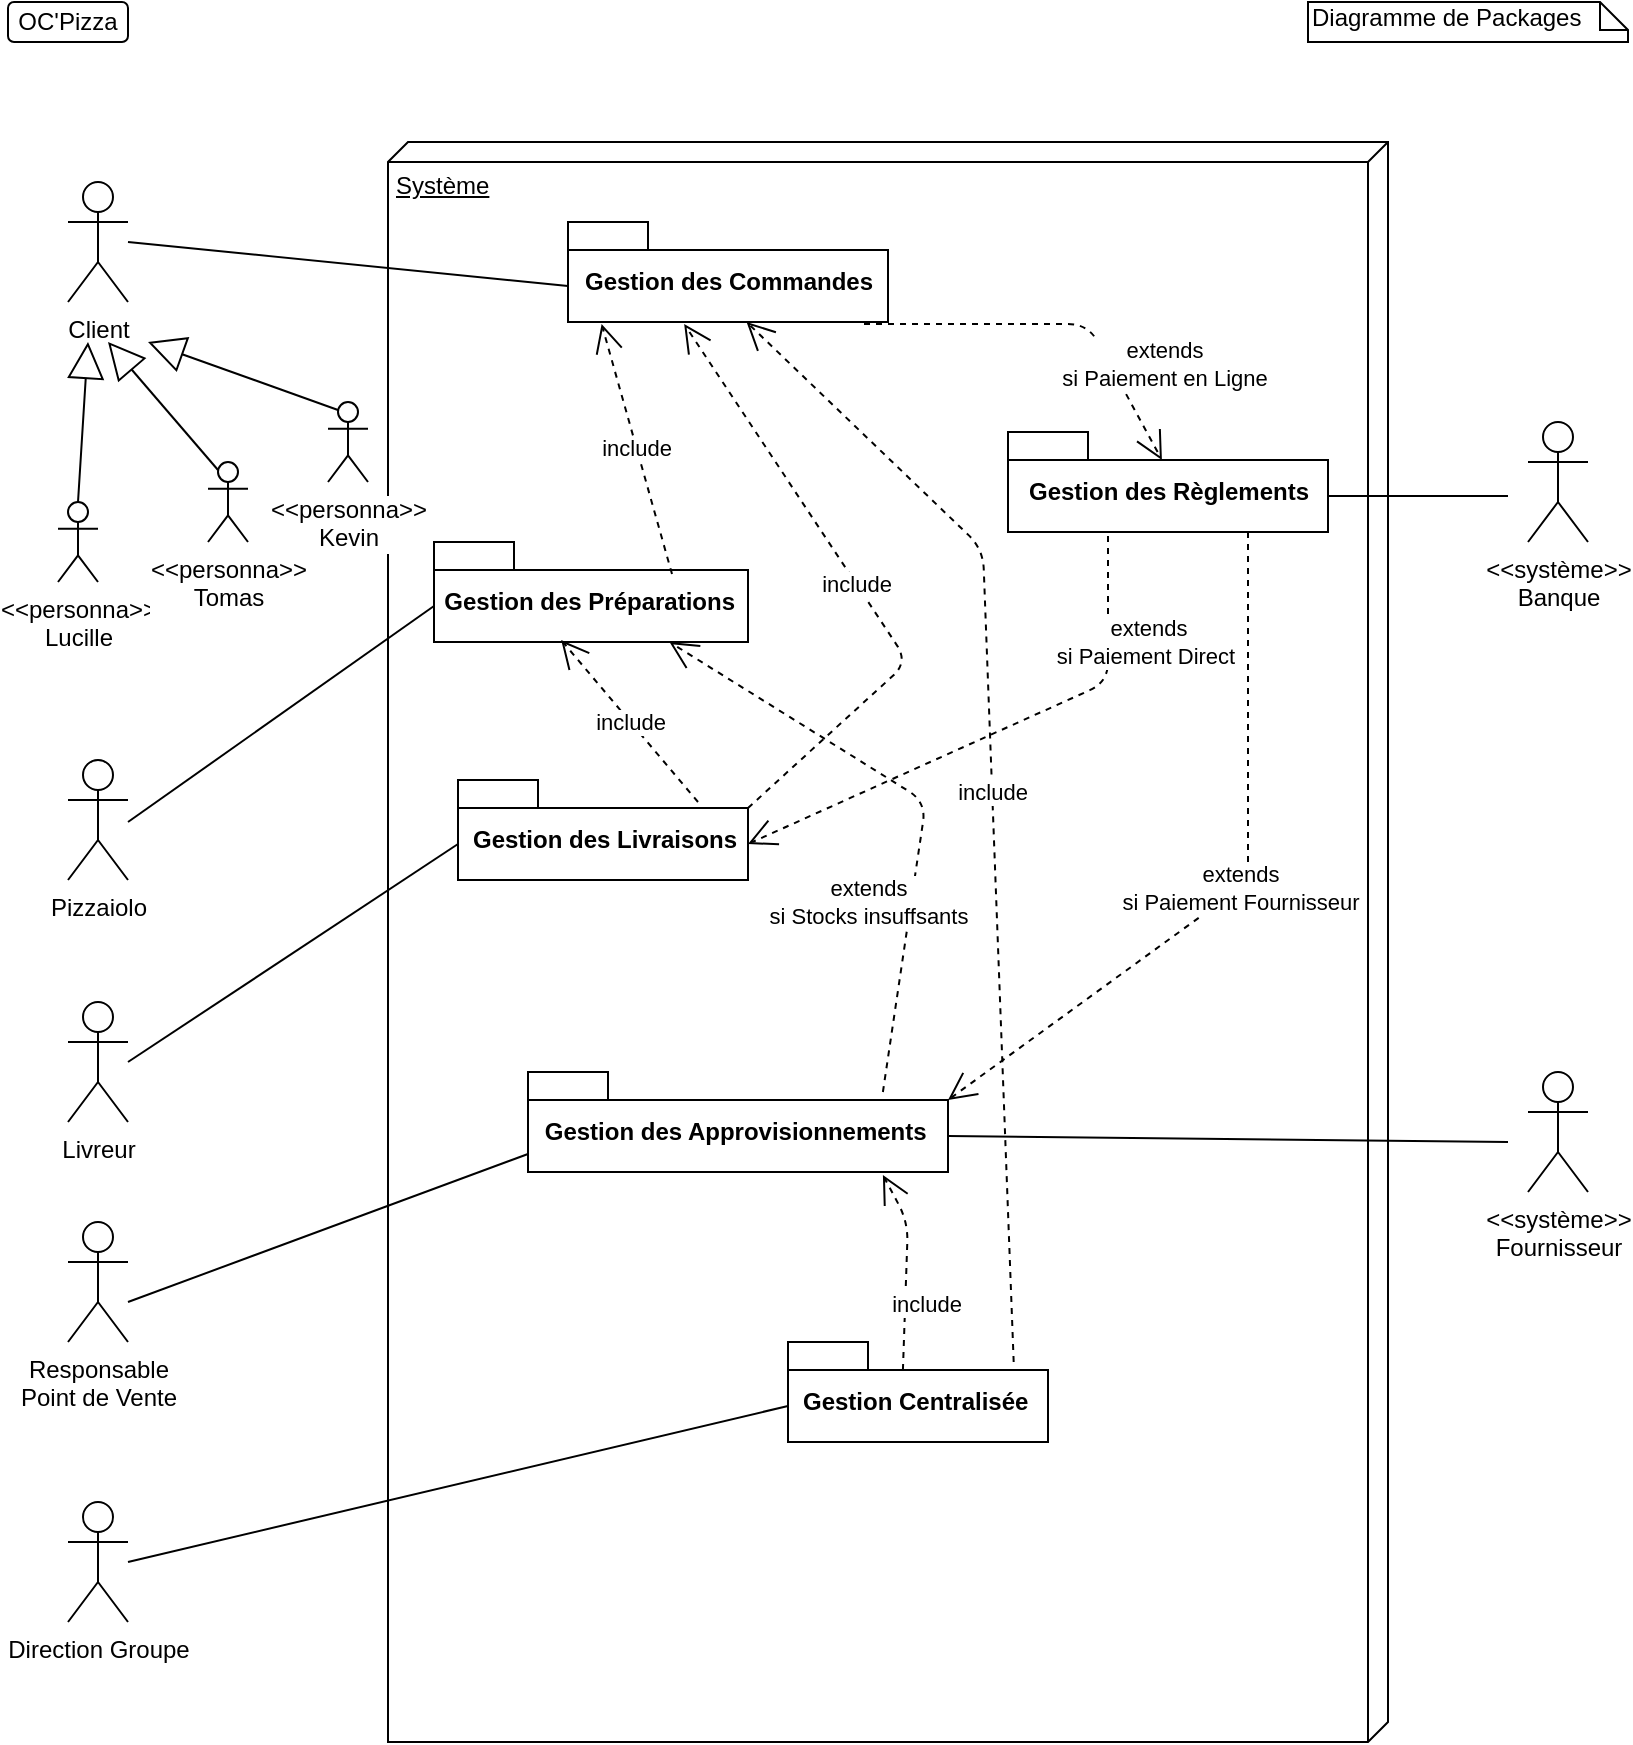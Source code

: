 <mxfile version="12.2.2" type="device" pages="1"><diagram id="ZVZr_ygmx5iWLDqqZzpk" name="Page-1"><mxGraphModel dx="1121" dy="643" grid="1" gridSize="10" guides="1" tooltips="1" connect="1" arrows="1" fold="1" page="1" pageScale="1" pageWidth="827" pageHeight="1169" math="0" shadow="0"><root><mxCell id="0"/><mxCell id="1" parent="0"/><mxCell id="I3xz4EAyxgx8Sqjfjvf--6" value="Système" style="verticalAlign=top;align=left;spacingTop=8;spacingLeft=2;spacingRight=12;shape=cube;size=10;direction=south;fontStyle=4;html=1;" parent="1" vertex="1"><mxGeometry x="200" y="80" width="500" height="800" as="geometry"/></mxCell><mxCell id="HdKIo4G3xb_w0U2Cbs_q-2" value="OC'Pizza" style="rounded=1;whiteSpace=wrap;html=1;" parent="1" vertex="1"><mxGeometry x="10" y="10" width="60" height="20" as="geometry"/></mxCell><mxCell id="HdKIo4G3xb_w0U2Cbs_q-4" value="Diagramme de Packages" style="shape=note;whiteSpace=wrap;html=1;size=14;verticalAlign=top;align=left;spacingTop=-6;" parent="1" vertex="1"><mxGeometry x="660" y="10" width="160" height="20" as="geometry"/></mxCell><mxCell id="HdKIo4G3xb_w0U2Cbs_q-5" value="Client" style="shape=umlActor;verticalLabelPosition=bottom;labelBackgroundColor=#ffffff;verticalAlign=top;html=1;" parent="1" vertex="1"><mxGeometry x="40" y="100" width="30" height="60" as="geometry"/></mxCell><mxCell id="HdKIo4G3xb_w0U2Cbs_q-6" value="Gestion des Commandes" style="shape=folder;fontStyle=1;spacingTop=10;tabWidth=40;tabHeight=14;tabPosition=left;html=1;" parent="1" vertex="1"><mxGeometry x="290" y="120" width="160" height="50" as="geometry"/></mxCell><mxCell id="HdKIo4G3xb_w0U2Cbs_q-7" value="Livreur" style="shape=umlActor;verticalLabelPosition=bottom;labelBackgroundColor=#ffffff;verticalAlign=top;html=1;" parent="1" vertex="1"><mxGeometry x="40" y="510" width="30" height="60" as="geometry"/></mxCell><mxCell id="HdKIo4G3xb_w0U2Cbs_q-8" value="Pizzaiolo" style="shape=umlActor;verticalLabelPosition=bottom;labelBackgroundColor=#ffffff;verticalAlign=top;html=1;" parent="1" vertex="1"><mxGeometry x="40" y="389" width="30" height="60" as="geometry"/></mxCell><mxCell id="HdKIo4G3xb_w0U2Cbs_q-9" value="Gestion des Préparations&amp;nbsp;" style="shape=folder;fontStyle=1;spacingTop=10;tabWidth=40;tabHeight=14;tabPosition=left;html=1;" parent="1" vertex="1"><mxGeometry x="223" y="280" width="157" height="50" as="geometry"/></mxCell><mxCell id="HdKIo4G3xb_w0U2Cbs_q-12" value="Responsable&lt;br&gt;Point de Vente" style="shape=umlActor;verticalLabelPosition=bottom;labelBackgroundColor=#ffffff;verticalAlign=top;html=1;" parent="1" vertex="1"><mxGeometry x="40" y="620" width="30" height="60" as="geometry"/></mxCell><mxCell id="HdKIo4G3xb_w0U2Cbs_q-14" value="Gestion des Approvisionnements&amp;nbsp;" style="shape=folder;fontStyle=1;spacingTop=10;tabWidth=40;tabHeight=14;tabPosition=left;html=1;" parent="1" vertex="1"><mxGeometry x="270" y="545" width="210" height="50" as="geometry"/></mxCell><mxCell id="HdKIo4G3xb_w0U2Cbs_q-15" value="Direction Groupe" style="shape=umlActor;verticalLabelPosition=bottom;labelBackgroundColor=#ffffff;verticalAlign=top;html=1;" parent="1" vertex="1"><mxGeometry x="40" y="760" width="30" height="60" as="geometry"/></mxCell><mxCell id="HdKIo4G3xb_w0U2Cbs_q-16" value="Gestion Centralisée&amp;nbsp;" style="shape=folder;fontStyle=1;spacingTop=10;tabWidth=40;tabHeight=14;tabPosition=left;html=1;" parent="1" vertex="1"><mxGeometry x="400" y="680" width="130" height="50" as="geometry"/></mxCell><mxCell id="HdKIo4G3xb_w0U2Cbs_q-17" value="&amp;lt;&amp;lt;système&amp;gt;&amp;gt;&lt;br&gt;Banque" style="shape=umlActor;verticalLabelPosition=bottom;labelBackgroundColor=#ffffff;verticalAlign=top;html=1;" parent="1" vertex="1"><mxGeometry x="770" y="220" width="30" height="60" as="geometry"/></mxCell><mxCell id="IxdatQecGYE1X899Vrqu-1" value="Gestion des Livraisons" style="shape=folder;fontStyle=1;spacingTop=10;tabWidth=40;tabHeight=14;tabPosition=left;html=1;" parent="1" vertex="1"><mxGeometry x="235" y="399" width="145" height="50" as="geometry"/></mxCell><mxCell id="IxdatQecGYE1X899Vrqu-2" value="" style="endArrow=none;html=1;entryX=0;entryY=0;entryDx=0;entryDy=32;entryPerimeter=0;" parent="1" target="HdKIo4G3xb_w0U2Cbs_q-6" edge="1"><mxGeometry width="50" height="50" relative="1" as="geometry"><mxPoint x="70" y="130" as="sourcePoint"/><mxPoint x="170" y="90" as="targetPoint"/><Array as="points"/></mxGeometry></mxCell><mxCell id="IxdatQecGYE1X899Vrqu-3" value="" style="endArrow=none;html=1;entryX=0;entryY=0;entryDx=0;entryDy=32;entryPerimeter=0;" parent="1" target="HdKIo4G3xb_w0U2Cbs_q-9" edge="1"><mxGeometry width="50" height="50" relative="1" as="geometry"><mxPoint x="70" y="420" as="sourcePoint"/><mxPoint x="310" y="359.52" as="targetPoint"/><Array as="points"/></mxGeometry></mxCell><mxCell id="IxdatQecGYE1X899Vrqu-4" value="" style="endArrow=none;html=1;entryX=0;entryY=0;entryDx=0;entryDy=32;entryPerimeter=0;" parent="1" target="IxdatQecGYE1X899Vrqu-1" edge="1"><mxGeometry width="50" height="50" relative="1" as="geometry"><mxPoint x="70" y="540" as="sourcePoint"/><mxPoint x="300" y="460" as="targetPoint"/><Array as="points"/></mxGeometry></mxCell><mxCell id="IxdatQecGYE1X899Vrqu-5" value="" style="endArrow=none;html=1;entryX=0;entryY=0;entryDx=0;entryDy=41;entryPerimeter=0;" parent="1" target="HdKIo4G3xb_w0U2Cbs_q-14" edge="1"><mxGeometry width="50" height="50" relative="1" as="geometry"><mxPoint x="70" y="660" as="sourcePoint"/><mxPoint x="260" y="668" as="targetPoint"/><Array as="points"/></mxGeometry></mxCell><mxCell id="IxdatQecGYE1X899Vrqu-6" value="" style="endArrow=none;html=1;entryX=0;entryY=0;entryDx=0;entryDy=32;entryPerimeter=0;" parent="1" target="HdKIo4G3xb_w0U2Cbs_q-16" edge="1"><mxGeometry width="50" height="50" relative="1" as="geometry"><mxPoint x="70" y="790" as="sourcePoint"/><mxPoint x="305" y="802" as="targetPoint"/><Array as="points"/></mxGeometry></mxCell><mxCell id="IxdatQecGYE1X899Vrqu-7" value="" style="endArrow=none;html=1;exitX=0;exitY=0;exitDx=160;exitDy=32;exitPerimeter=0;" parent="1" source="I3xz4EAyxgx8Sqjfjvf--2" edge="1"><mxGeometry width="50" height="50" relative="1" as="geometry"><mxPoint x="520" y="150.5" as="sourcePoint"/><mxPoint x="760" y="257" as="targetPoint"/><Array as="points"/></mxGeometry></mxCell><mxCell id="JQCB7Ql01NcaBx2Nnkqn-1" value="&amp;lt;&amp;lt;système&amp;gt;&amp;gt;&lt;br&gt;Fournisseur" style="shape=umlActor;verticalLabelPosition=bottom;labelBackgroundColor=#ffffff;verticalAlign=top;html=1;" parent="1" vertex="1"><mxGeometry x="770" y="545" width="30" height="60" as="geometry"/></mxCell><mxCell id="JQCB7Ql01NcaBx2Nnkqn-2" value="" style="endArrow=none;html=1;exitX=0;exitY=0;exitDx=210;exitDy=32;exitPerimeter=0;" parent="1" source="HdKIo4G3xb_w0U2Cbs_q-14" edge="1"><mxGeometry width="50" height="50" relative="1" as="geometry"><mxPoint x="660" y="640" as="sourcePoint"/><mxPoint x="760" y="580" as="targetPoint"/></mxGeometry></mxCell><mxCell id="JQCB7Ql01NcaBx2Nnkqn-5" value="include" style="endArrow=open;endSize=12;dashed=1;html=1;entryX=0.105;entryY=1.02;entryDx=0;entryDy=0;entryPerimeter=0;exitX=0.758;exitY=0.32;exitDx=0;exitDy=0;exitPerimeter=0;" parent="1" source="HdKIo4G3xb_w0U2Cbs_q-9" target="HdKIo4G3xb_w0U2Cbs_q-6" edge="1"><mxGeometry width="160" relative="1" as="geometry"><mxPoint x="365" y="290" as="sourcePoint"/><mxPoint x="390" y="219.5" as="targetPoint"/><mxPoint as="offset"/></mxGeometry></mxCell><mxCell id="JQCB7Ql01NcaBx2Nnkqn-6" value="extends&lt;br&gt;si Stocks insuffsants" style="endArrow=open;endSize=12;dashed=1;html=1;entryX=0.75;entryY=1;entryDx=0;entryDy=0;entryPerimeter=0;exitX=0.845;exitY=0.2;exitDx=0;exitDy=0;exitPerimeter=0;" parent="1" source="HdKIo4G3xb_w0U2Cbs_q-14" target="HdKIo4G3xb_w0U2Cbs_q-9" edge="1"><mxGeometry x="-0.376" y="21" width="160" relative="1" as="geometry"><mxPoint x="466" y="550" as="sourcePoint"/><mxPoint x="570" y="500" as="targetPoint"/><Array as="points"><mxPoint x="469" y="410"/></Array><mxPoint as="offset"/></mxGeometry></mxCell><mxCell id="JQCB7Ql01NcaBx2Nnkqn-8" value="include" style="endArrow=open;endSize=12;dashed=1;html=1;entryX=0.405;entryY=0.98;entryDx=0;entryDy=0;entryPerimeter=0;" parent="1" target="HdKIo4G3xb_w0U2Cbs_q-9" edge="1"><mxGeometry width="160" relative="1" as="geometry"><mxPoint x="355" y="410" as="sourcePoint"/><mxPoint x="510" y="410.5" as="targetPoint"/><Array as="points"/><mxPoint as="offset"/></mxGeometry></mxCell><mxCell id="JQCB7Ql01NcaBx2Nnkqn-12" value="include" style="endArrow=open;endSize=12;dashed=1;html=1;entryX=0.363;entryY=1.02;entryDx=0;entryDy=0;entryPerimeter=0;exitX=0;exitY=0;exitDx=145;exitDy=14;exitPerimeter=0;" parent="1" source="IxdatQecGYE1X899Vrqu-1" target="HdKIo4G3xb_w0U2Cbs_q-6" edge="1"><mxGeometry width="160" relative="1" as="geometry"><mxPoint x="405" y="410" as="sourcePoint"/><mxPoint x="444" y="220" as="targetPoint"/><Array as="points"><mxPoint x="460" y="340"/></Array></mxGeometry></mxCell><mxCell id="JQCB7Ql01NcaBx2Nnkqn-19" value="include" style="endArrow=open;endSize=12;dashed=1;html=1;exitX=0.442;exitY=0.28;exitDx=0;exitDy=0;exitPerimeter=0;entryX=0.845;entryY=1.03;entryDx=0;entryDy=0;entryPerimeter=0;" parent="1" source="HdKIo4G3xb_w0U2Cbs_q-16" target="HdKIo4G3xb_w0U2Cbs_q-14" edge="1"><mxGeometry x="-0.349" y="-10" width="160" relative="1" as="geometry"><mxPoint x="503.5" y="694" as="sourcePoint"/><mxPoint x="430" y="466.5" as="targetPoint"/><Array as="points"><mxPoint x="460" y="620"/></Array><mxPoint as="offset"/></mxGeometry></mxCell><mxCell id="j5gkcrr4GtRnIzvSabDF-4" value="include" style="endArrow=open;endSize=12;dashed=1;html=1;exitX=0.868;exitY=0.2;exitDx=0;exitDy=0;exitPerimeter=0;entryX=0.558;entryY=1;entryDx=0;entryDy=0;entryPerimeter=0;" parent="1" source="HdKIo4G3xb_w0U2Cbs_q-16" target="HdKIo4G3xb_w0U2Cbs_q-6" edge="1"><mxGeometry width="160" relative="1" as="geometry"><mxPoint x="547.5" y="375.808" as="sourcePoint"/><mxPoint x="480.18" y="220" as="targetPoint"/><Array as="points"><mxPoint x="497.5" y="283.5"/></Array></mxGeometry></mxCell><mxCell id="I3xz4EAyxgx8Sqjfjvf--2" value="Gestion des Règlements" style="shape=folder;fontStyle=1;spacingTop=10;tabWidth=40;tabHeight=14;tabPosition=left;html=1;" parent="1" vertex="1"><mxGeometry x="510" y="225" width="160" height="50" as="geometry"/></mxCell><mxCell id="I3xz4EAyxgx8Sqjfjvf--3" value="extends&lt;br&gt;si Paiement en Ligne" style="endArrow=open;endSize=12;dashed=1;html=1;entryX=0.481;entryY=0.28;entryDx=0;entryDy=0;entryPerimeter=0;exitX=0.925;exitY=1.02;exitDx=0;exitDy=0;exitPerimeter=0;" parent="1" source="HdKIo4G3xb_w0U2Cbs_q-6" target="I3xz4EAyxgx8Sqjfjvf--2" edge="1"><mxGeometry x="0.166" y="-22" width="160" relative="1" as="geometry"><mxPoint x="450" y="177" as="sourcePoint"/><mxPoint x="610" y="177" as="targetPoint"/><Array as="points"><mxPoint x="550" y="171"/></Array><mxPoint x="39" y="-2" as="offset"/></mxGeometry></mxCell><mxCell id="I3xz4EAyxgx8Sqjfjvf--4" value="extends&lt;br&gt;si Paiement Direct&amp;nbsp;" style="endArrow=open;endSize=12;dashed=1;html=1;entryX=0;entryY=0;entryDx=145;entryDy=32;entryPerimeter=0;" parent="1" target="IxdatQecGYE1X899Vrqu-1" edge="1"><mxGeometry x="-0.608" y="20" width="160" relative="1" as="geometry"><mxPoint x="560" y="277" as="sourcePoint"/><mxPoint x="720" y="440" as="targetPoint"/><Array as="points"><mxPoint x="560" y="320"/><mxPoint x="560" y="350"/></Array><mxPoint as="offset"/></mxGeometry></mxCell><mxCell id="I3xz4EAyxgx8Sqjfjvf--5" value="extends&lt;br&gt;si Paiement Fournisseur" style="endArrow=open;endSize=12;dashed=1;html=1;entryX=0;entryY=0;entryDx=210;entryDy=14;entryPerimeter=0;exitX=0.75;exitY=1;exitDx=0;exitDy=0;exitPerimeter=0;" parent="1" source="I3xz4EAyxgx8Sqjfjvf--2" target="HdKIo4G3xb_w0U2Cbs_q-14" edge="1"><mxGeometry width="160" relative="1" as="geometry"><mxPoint x="710" y="330" as="sourcePoint"/><mxPoint x="590" y="440" as="targetPoint"/><Array as="points"><mxPoint x="630" y="450"/></Array></mxGeometry></mxCell><mxCell id="WbcT78lvqGxr7WiVyyYt-1" value="&amp;lt;&amp;lt;personna&amp;gt;&amp;gt;&lt;br&gt;Lucille" style="shape=umlActor;verticalLabelPosition=bottom;labelBackgroundColor=#ffffff;verticalAlign=top;html=1;" parent="1" vertex="1"><mxGeometry x="35" y="260" width="20" height="40" as="geometry"/></mxCell><mxCell id="WbcT78lvqGxr7WiVyyYt-2" value="&amp;lt;&amp;lt;personna&amp;gt;&amp;gt;&lt;br&gt;Tomas" style="shape=umlActor;verticalLabelPosition=bottom;labelBackgroundColor=#ffffff;verticalAlign=top;html=1;" parent="1" vertex="1"><mxGeometry x="110" y="240" width="20" height="40" as="geometry"/></mxCell><mxCell id="WbcT78lvqGxr7WiVyyYt-3" value="&amp;lt;&amp;lt;personna&amp;gt;&amp;gt;&lt;br&gt;Kevin" style="shape=umlActor;verticalLabelPosition=bottom;labelBackgroundColor=#ffffff;verticalAlign=top;html=1;" parent="1" vertex="1"><mxGeometry x="170" y="210" width="20" height="40" as="geometry"/></mxCell><mxCell id="WbcT78lvqGxr7WiVyyYt-4" value="" style="endArrow=block;endSize=16;endFill=0;html=1;exitX=0.5;exitY=0;exitDx=0;exitDy=0;exitPerimeter=0;" parent="1" source="WbcT78lvqGxr7WiVyyYt-1" edge="1"><mxGeometry width="160" relative="1" as="geometry"><mxPoint x="10" y="340" as="sourcePoint"/><mxPoint x="50" y="180" as="targetPoint"/></mxGeometry></mxCell><mxCell id="WbcT78lvqGxr7WiVyyYt-5" value="" style="endArrow=block;endSize=16;endFill=0;html=1;exitX=0.25;exitY=0.1;exitDx=0;exitDy=0;exitPerimeter=0;" parent="1" source="WbcT78lvqGxr7WiVyyYt-2" edge="1"><mxGeometry width="160" relative="1" as="geometry"><mxPoint x="40" y="250" as="sourcePoint"/><mxPoint x="60" y="180" as="targetPoint"/></mxGeometry></mxCell><mxCell id="WbcT78lvqGxr7WiVyyYt-6" value="" style="endArrow=block;endSize=16;endFill=0;html=1;exitX=0.25;exitY=0.1;exitDx=0;exitDy=0;exitPerimeter=0;" parent="1" source="WbcT78lvqGxr7WiVyyYt-3" edge="1"><mxGeometry width="160" relative="1" as="geometry"><mxPoint x="147.5" y="240" as="sourcePoint"/><mxPoint x="80" y="180" as="targetPoint"/></mxGeometry></mxCell></root></mxGraphModel></diagram></mxfile>